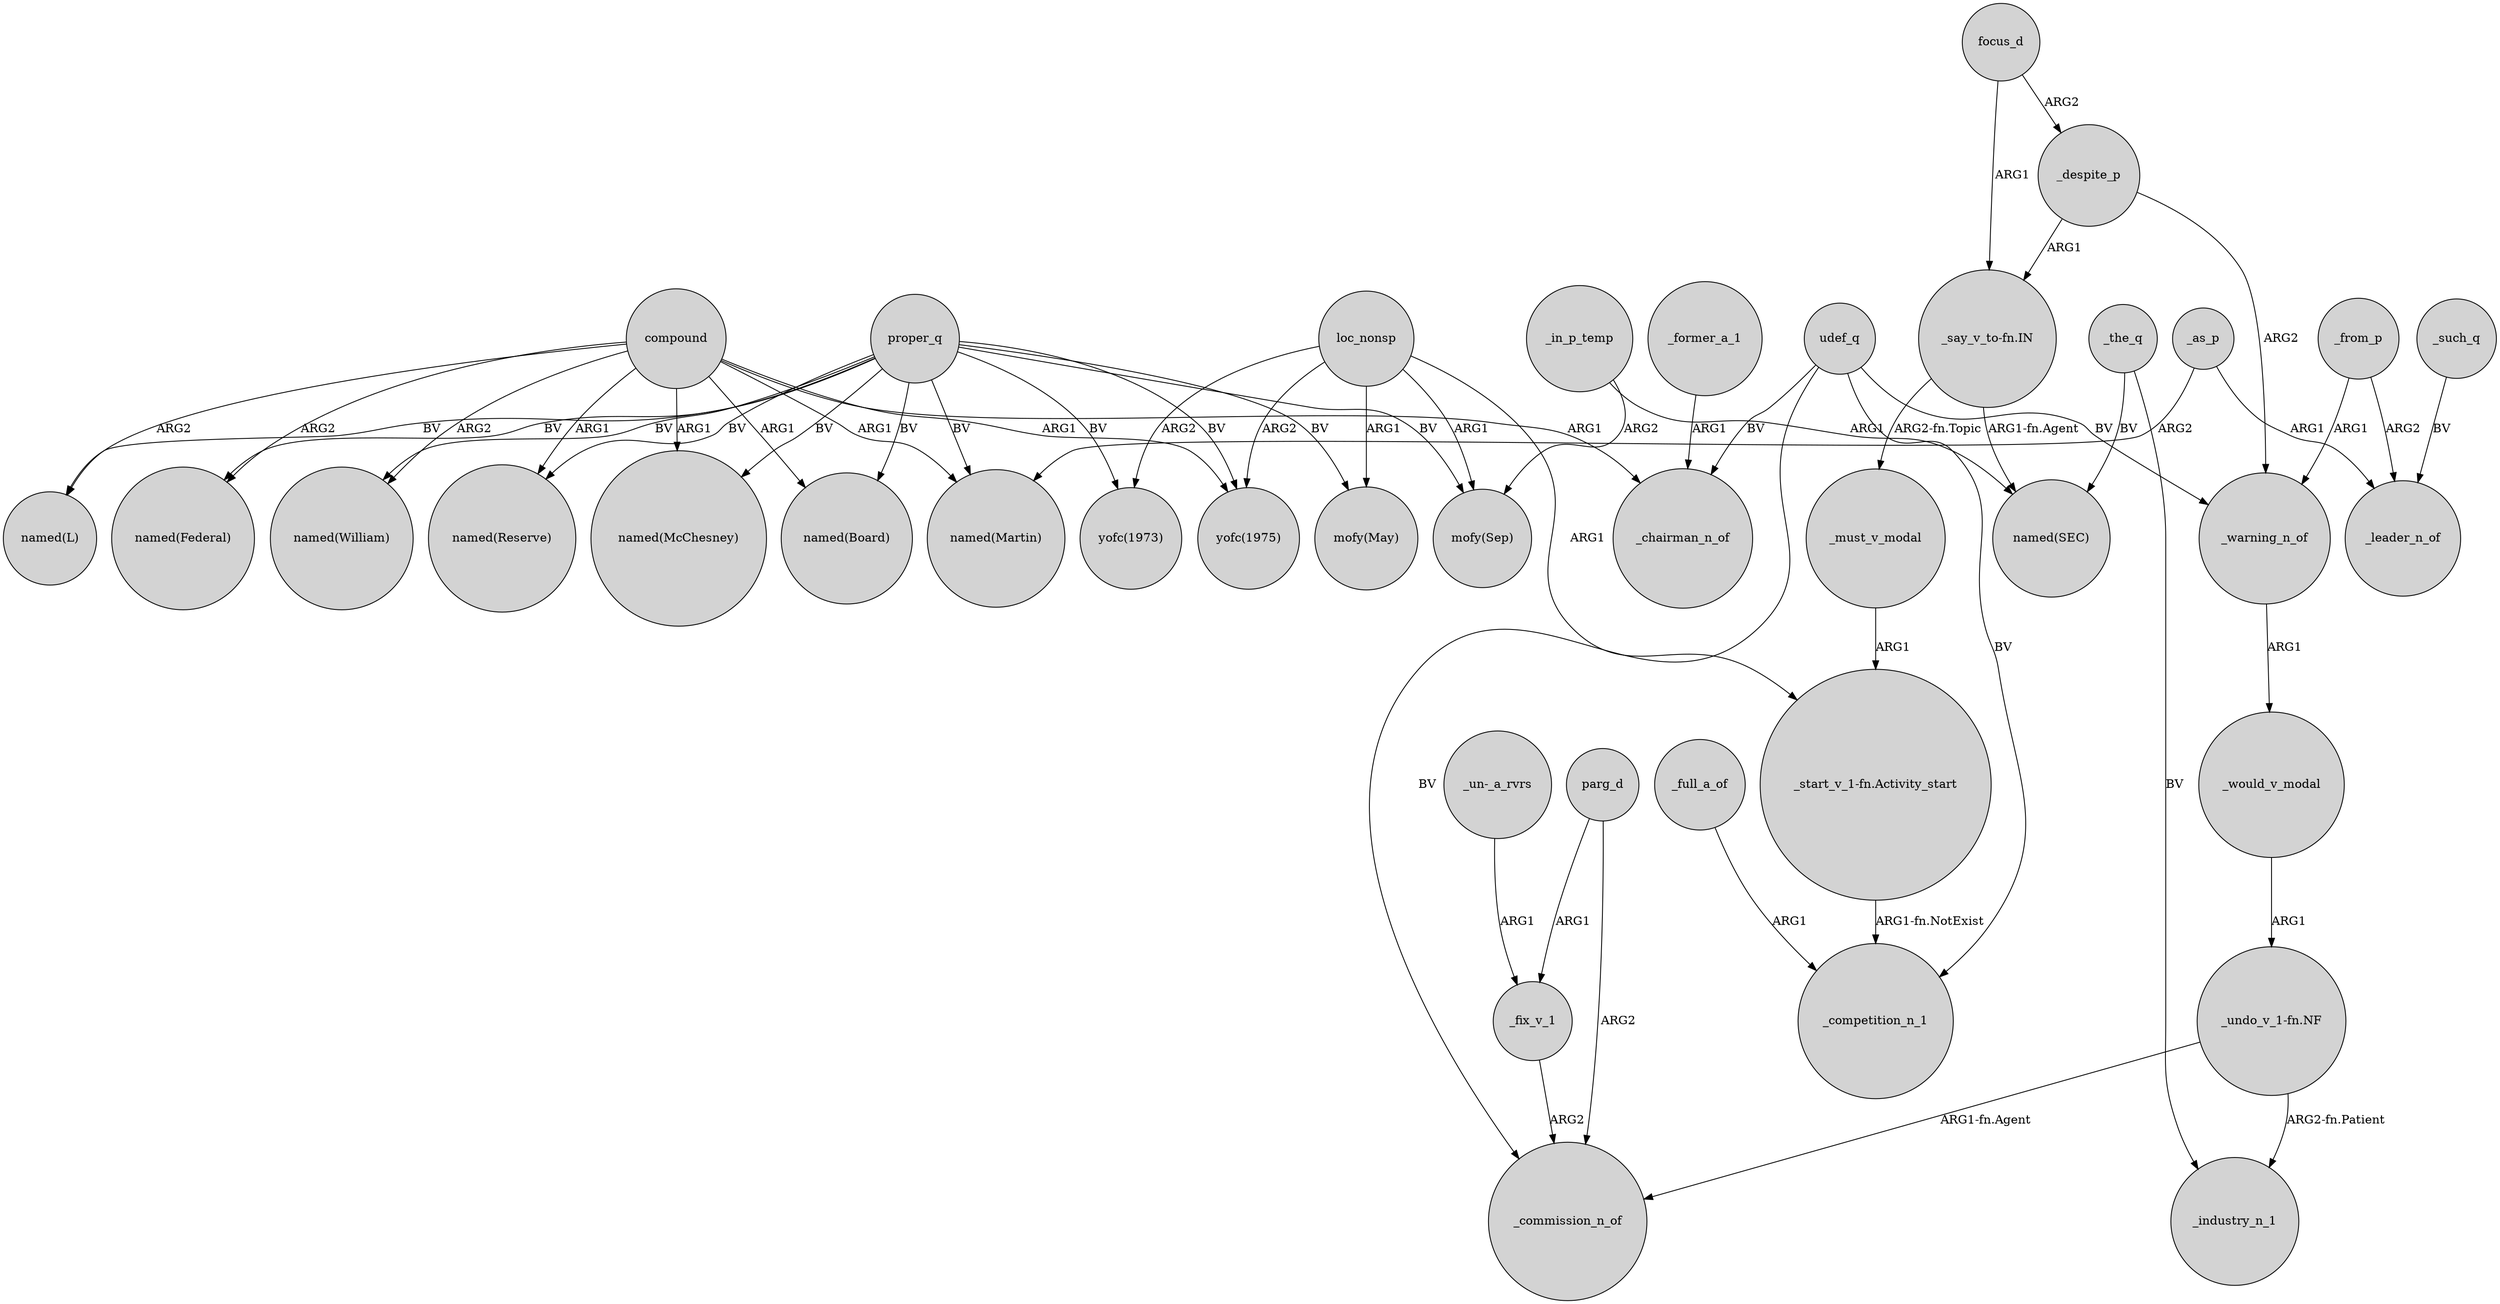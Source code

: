 digraph {
	node [shape=circle style=filled]
	compound -> "named(Reserve)" [label=ARG1]
	loc_nonsp -> "yofc(1973)" [label=ARG2]
	proper_q -> "yofc(1973)" [label=BV]
	_former_a_1 -> _chairman_n_of [label=ARG1]
	"_say_v_to-fn.IN" -> _must_v_modal [label="ARG2-fn.Topic"]
	udef_q -> _competition_n_1 [label=BV]
	proper_q -> "named(Reserve)" [label=BV]
	parg_d -> _commission_n_of [label=ARG2]
	compound -> _chairman_n_of [label=ARG1]
	proper_q -> "named(L)" [label=BV]
	parg_d -> _fix_v_1 [label=ARG1]
	_in_p_temp -> "named(SEC)" [label=ARG1]
	loc_nonsp -> "yofc(1975)" [label=ARG2]
	_despite_p -> _warning_n_of [label=ARG2]
	proper_q -> "named(McChesney)" [label=BV]
	proper_q -> "yofc(1975)" [label=BV]
	"_undo_v_1-fn.NF" -> _industry_n_1 [label="ARG2-fn.Patient"]
	compound -> "named(Martin)" [label=ARG1]
	_from_p -> _leader_n_of [label=ARG2]
	"_say_v_to-fn.IN" -> "named(SEC)" [label="ARG1-fn.Agent"]
	focus_d -> _despite_p [label=ARG2]
	proper_q -> "mofy(May)" [label=BV]
	proper_q -> "mofy(Sep)" [label=BV]
	_such_q -> _leader_n_of [label=BV]
	proper_q -> "named(Board)" [label=BV]
	_the_q -> _industry_n_1 [label=BV]
	_from_p -> _warning_n_of [label=ARG1]
	loc_nonsp -> "mofy(Sep)" [label=ARG1]
	compound -> "named(L)" [label=ARG2]
	udef_q -> _chairman_n_of [label=BV]
	"_start_v_1-fn.Activity_start" -> _competition_n_1 [label="ARG1-fn.NotExist"]
	_as_p -> "named(Martin)" [label=ARG2]
	"_undo_v_1-fn.NF" -> _commission_n_of [label="ARG1-fn.Agent"]
	compound -> "named(Board)" [label=ARG1]
	compound -> "named(William)" [label=ARG2]
	loc_nonsp -> "_start_v_1-fn.Activity_start" [label=ARG1]
	_despite_p -> "_say_v_to-fn.IN" [label=ARG1]
	_warning_n_of -> _would_v_modal [label=ARG1]
	udef_q -> _warning_n_of [label=BV]
	_would_v_modal -> "_undo_v_1-fn.NF" [label=ARG1]
	_as_p -> _leader_n_of [label=ARG1]
	proper_q -> "named(Martin)" [label=BV]
	proper_q -> "named(Federal)" [label=BV]
	udef_q -> _commission_n_of [label=BV]
	_fix_v_1 -> _commission_n_of [label=ARG2]
	_must_v_modal -> "_start_v_1-fn.Activity_start" [label=ARG1]
	compound -> "named(McChesney)" [label=ARG1]
	"_un-_a_rvrs" -> _fix_v_1 [label=ARG1]
	compound -> "named(Federal)" [label=ARG2]
	_full_a_of -> _competition_n_1 [label=ARG1]
	_in_p_temp -> "mofy(Sep)" [label=ARG2]
	loc_nonsp -> "mofy(May)" [label=ARG1]
	compound -> "yofc(1975)" [label=ARG1]
	_the_q -> "named(SEC)" [label=BV]
	proper_q -> "named(William)" [label=BV]
	focus_d -> "_say_v_to-fn.IN" [label=ARG1]
}
